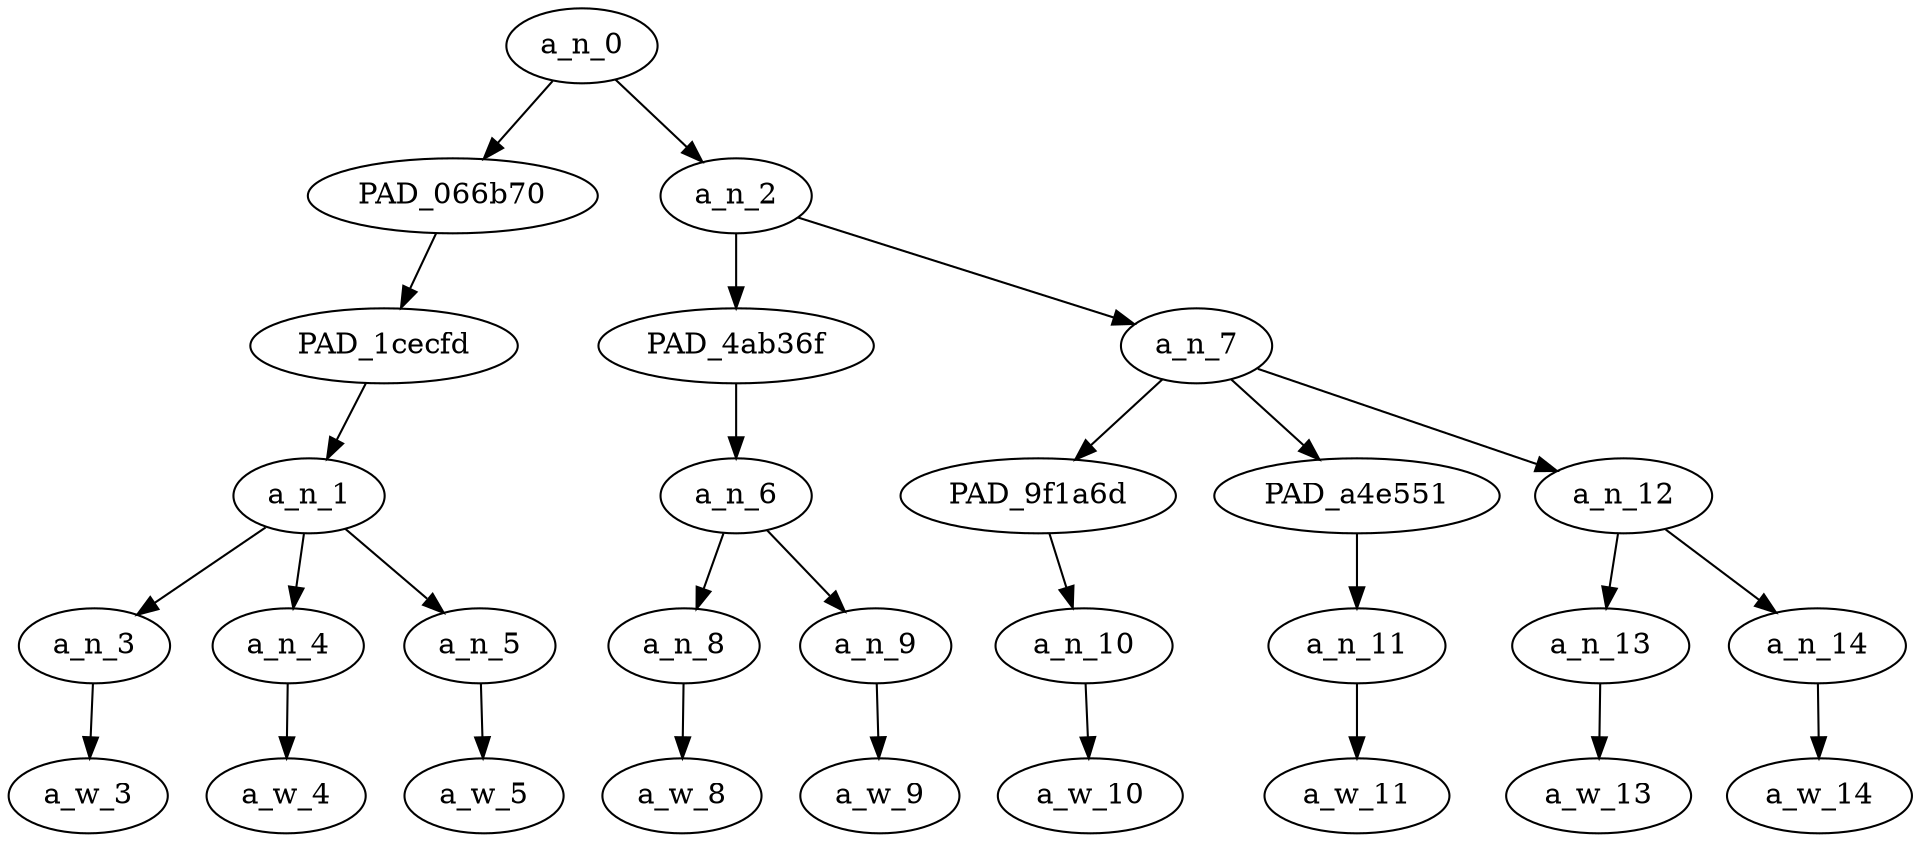 strict digraph "" {
	a_n_0	[div_dir=1,
		index=0,
		level=5,
		pos="2.916666666666667,5!",
		text_span="[0, 1, 2, 3, 4, 5, 6, 7, 8]",
		value=1.00000002];
	PAD_066b70	[div_dir=1,
		index=0,
		level=4,
		pos="1.0,4!",
		text_span="[0, 1, 2]",
		value=0.38674264];
	a_n_0 -> PAD_066b70;
	a_n_2	[div_dir=1,
		index=1,
		level=4,
		pos="4.833333333333334,4!",
		text_span="[3, 4, 5, 6, 7, 8]",
		value=0.61292389];
	a_n_0 -> a_n_2;
	PAD_1cecfd	[div_dir=1,
		index=0,
		level=3,
		pos="1.0,3!",
		text_span="[0, 1, 2]",
		value=0.38674264];
	PAD_066b70 -> PAD_1cecfd;
	a_n_1	[div_dir=1,
		index=0,
		level=2,
		pos="1.0,2!",
		text_span="[0, 1, 2]",
		value=0.38674264];
	PAD_1cecfd -> a_n_1;
	a_n_3	[div_dir=1,
		index=0,
		level=1,
		pos="0.0,1!",
		text_span="[0]",
		value=0.09983359];
	a_n_1 -> a_n_3;
	a_n_4	[div_dir=1,
		index=1,
		level=1,
		pos="1.0,1!",
		text_span="[1]",
		value=0.15446298];
	a_n_1 -> a_n_4;
	a_n_5	[div_dir=1,
		index=2,
		level=1,
		pos="2.0,1!",
		text_span="[2]",
		value=0.13218847];
	a_n_1 -> a_n_5;
	a_w_3	[div_dir=0,
		index=0,
		level=0,
		pos="0,0!",
		text_span="[0]",
		value="<user>"];
	a_n_3 -> a_w_3;
	a_w_4	[div_dir=0,
		index=1,
		level=0,
		pos="1,0!",
		text_span="[1]",
		value=ah];
	a_n_4 -> a_w_4;
	a_w_5	[div_dir=0,
		index=2,
		level=0,
		pos="2,0!",
		text_span="[2]",
		value=man];
	a_n_5 -> a_w_5;
	PAD_4ab36f	[div_dir=-1,
		index=1,
		level=3,
		pos="3.5,3!",
		text_span="[3, 4]",
		value=0.20704371];
	a_n_2 -> PAD_4ab36f;
	a_n_7	[div_dir=1,
		index=2,
		level=3,
		pos="6.166666666666667,3!",
		text_span="[5, 6, 7, 8]",
		value=0.40564640];
	a_n_2 -> a_n_7;
	a_n_6	[div_dir=-1,
		index=1,
		level=2,
		pos="3.5,2!",
		text_span="[3, 4]",
		value=0.20704371];
	PAD_4ab36f -> a_n_6;
	a_n_8	[div_dir=1,
		index=3,
		level=1,
		pos="3.0,1!",
		text_span="[3]",
		value=0.08843725];
	a_n_6 -> a_n_8;
	a_n_9	[div_dir=-1,
		index=4,
		level=1,
		pos="4.0,1!",
		text_span="[4]",
		value=0.11855085];
	a_n_6 -> a_n_9;
	a_w_8	[div_dir=0,
		index=3,
		level=0,
		pos="3,0!",
		text_span="[3]",
		value=i];
	a_n_8 -> a_w_8;
	a_w_9	[div_dir=0,
		index=4,
		level=0,
		pos="4,0!",
		text_span="[4]",
		value=fucking];
	a_n_9 -> a_w_9;
	PAD_9f1a6d	[div_dir=-1,
		index=2,
		level=2,
		pos="5.0,2!",
		text_span="[5]",
		value=0.17527738];
	a_n_7 -> PAD_9f1a6d;
	PAD_a4e551	[div_dir=1,
		index=3,
		level=2,
		pos="6.0,2!",
		text_span="[6]",
		value=0.08762646];
	a_n_7 -> PAD_a4e551;
	a_n_12	[div_dir=1,
		index=4,
		level=2,
		pos="7.5,2!",
		text_span="[7, 8]",
		value=0.14241675];
	a_n_7 -> a_n_12;
	a_n_10	[div_dir=-1,
		index=5,
		level=1,
		pos="5.0,1!",
		text_span="[5]",
		value=0.17527738];
	PAD_9f1a6d -> a_n_10;
	a_w_10	[div_dir=0,
		index=5,
		level=0,
		pos="5,0!",
		text_span="[5]",
		value=hate];
	a_n_10 -> a_w_10;
	a_n_11	[div_dir=1,
		index=6,
		level=1,
		pos="6.0,1!",
		text_span="[6]",
		value=0.08762646];
	PAD_a4e551 -> a_n_11;
	a_w_11	[div_dir=0,
		index=6,
		level=0,
		pos="6,0!",
		text_span="[6]",
		value=you];
	a_n_11 -> a_w_11;
	a_n_13	[div_dir=1,
		index=7,
		level=1,
		pos="7.0,1!",
		text_span="[7]",
		value=0.06084453];
	a_n_12 -> a_n_13;
	a_n_14	[div_dir=1,
		index=8,
		level=1,
		pos="8.0,1!",
		text_span="[8]",
		value=0.08100043];
	a_n_12 -> a_n_14;
	a_w_13	[div_dir=0,
		index=7,
		level=0,
		pos="7,0!",
		text_span="[7]",
		value=so];
	a_n_13 -> a_w_13;
	a_w_14	[div_dir=0,
		index=8,
		level=0,
		pos="8,0!",
		text_span="[8]",
		value=much];
	a_n_14 -> a_w_14;
}
